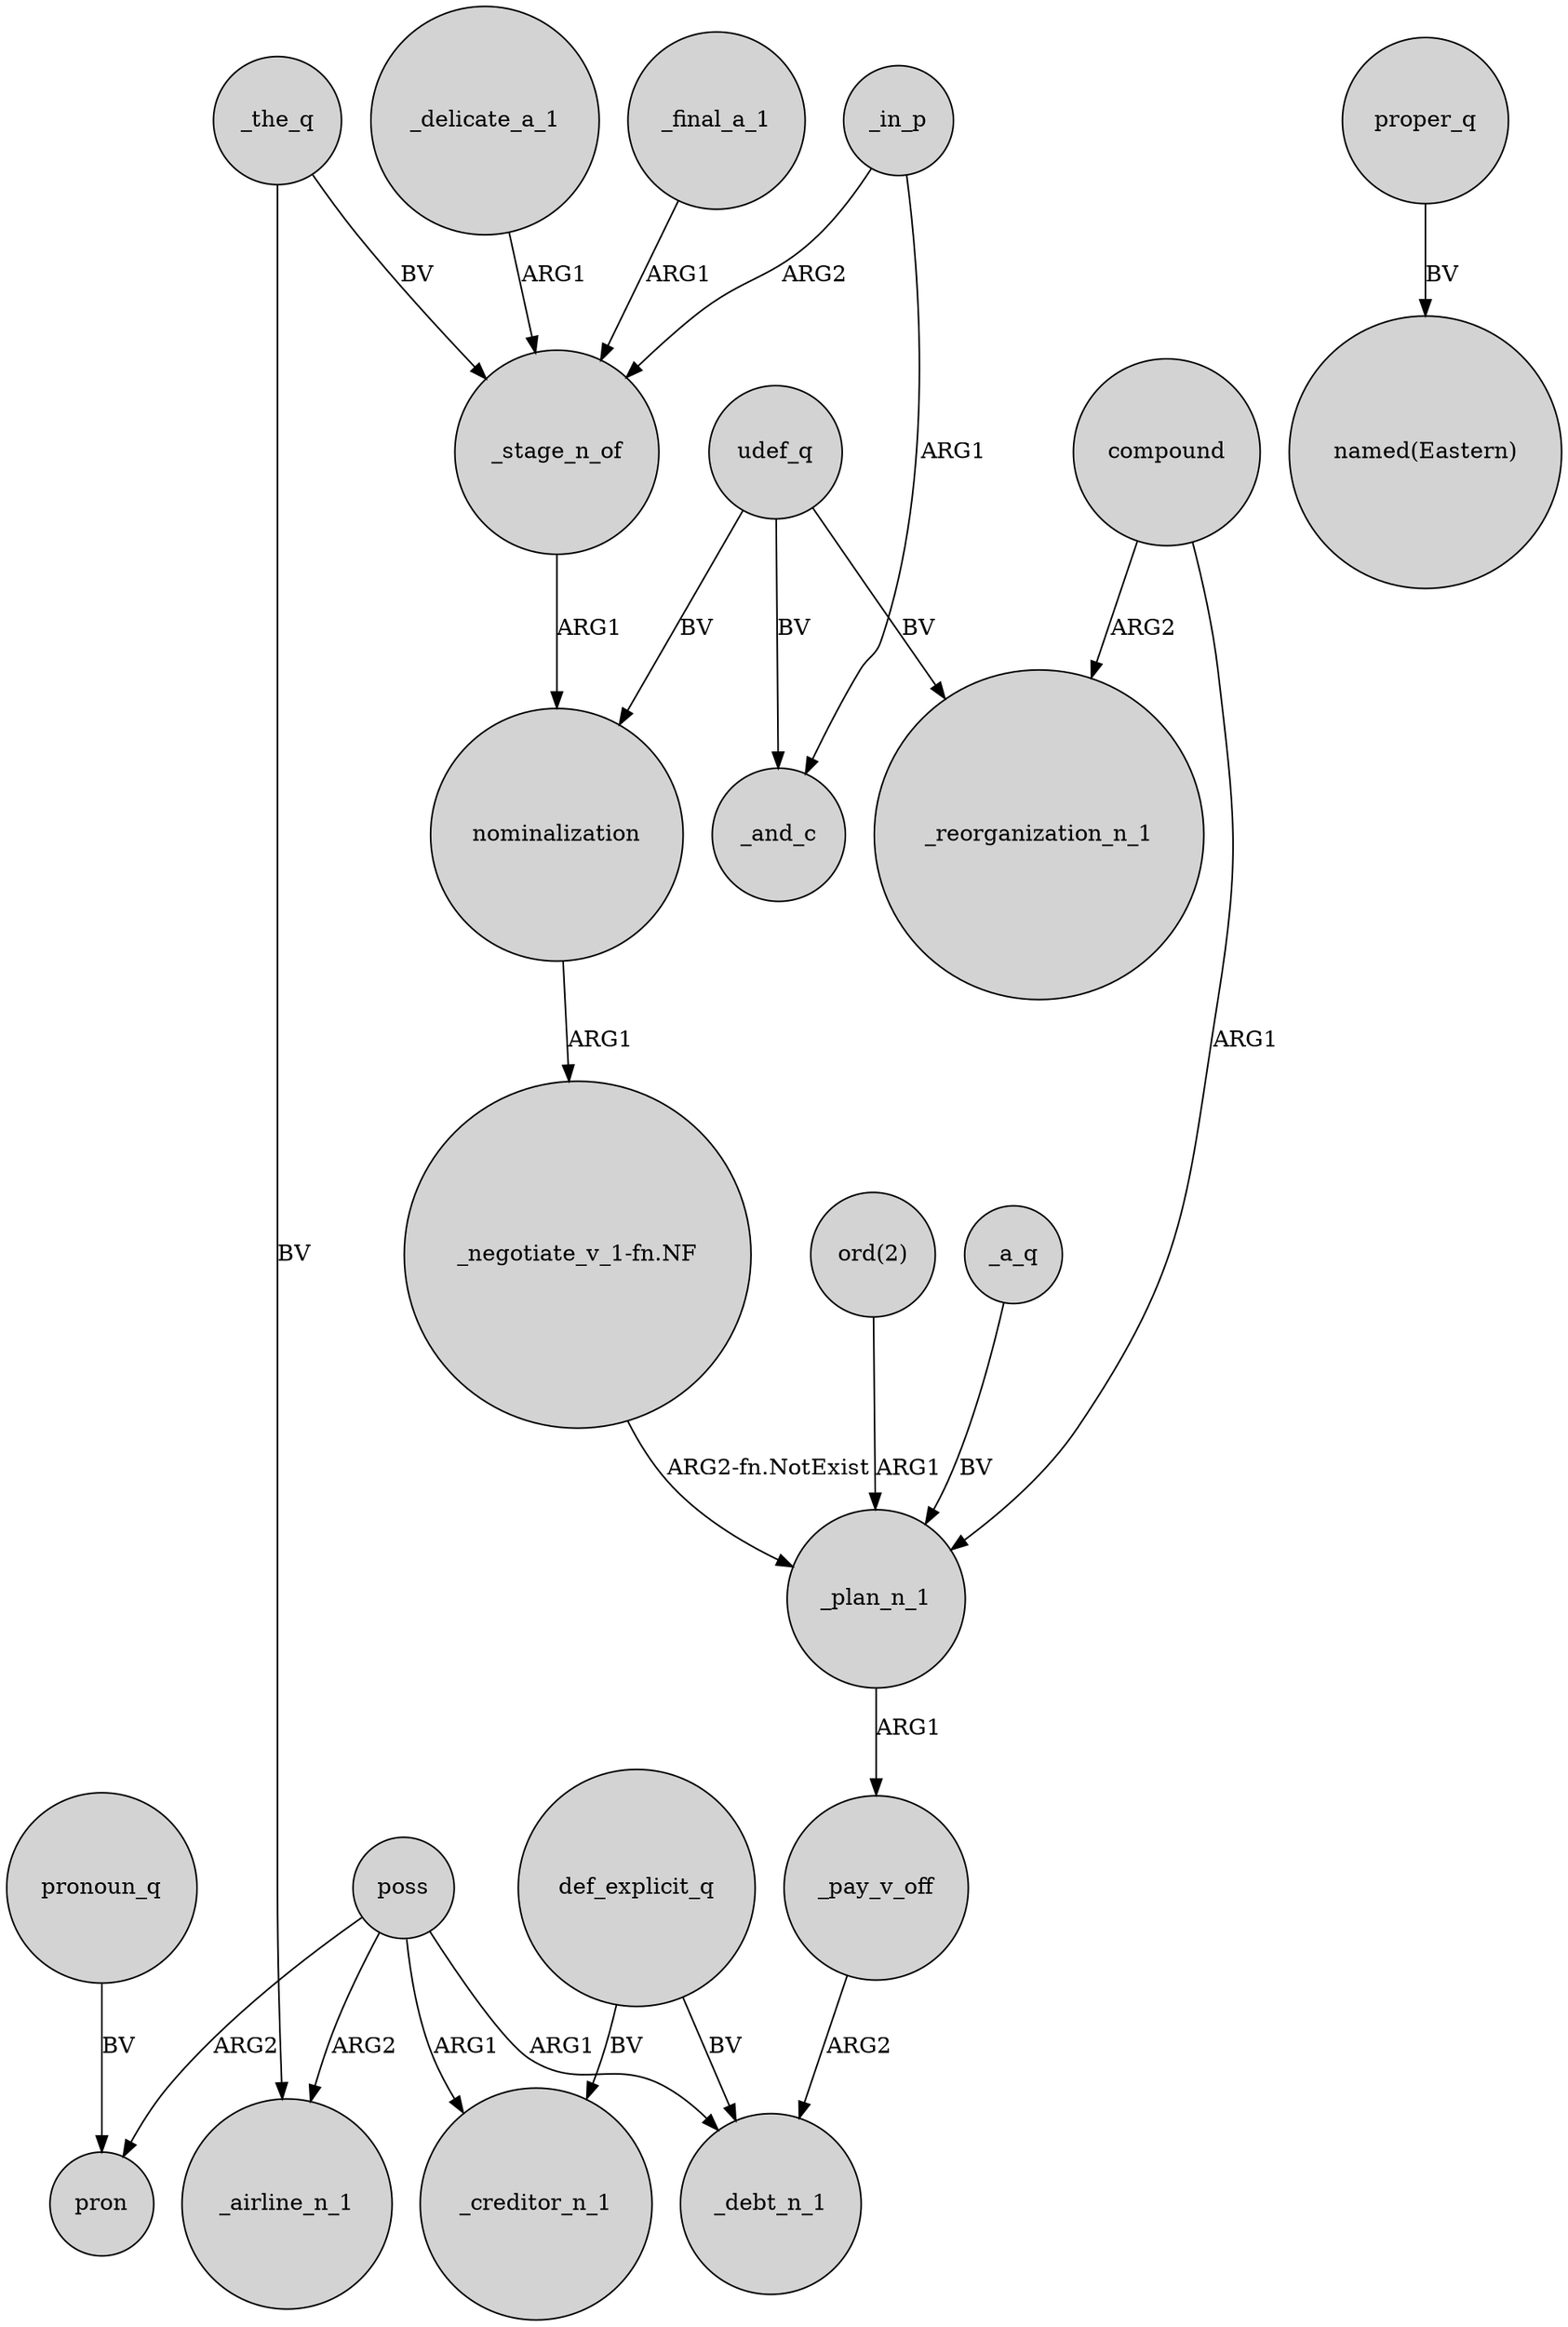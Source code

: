 digraph {
	node [shape=circle style=filled]
	_pay_v_off -> _debt_n_1 [label=ARG2]
	poss -> pron [label=ARG2]
	_the_q -> _stage_n_of [label=BV]
	_final_a_1 -> _stage_n_of [label=ARG1]
	poss -> _creditor_n_1 [label=ARG1]
	compound -> _plan_n_1 [label=ARG1]
	proper_q -> "named(Eastern)" [label=BV]
	_delicate_a_1 -> _stage_n_of [label=ARG1]
	_in_p -> _stage_n_of [label=ARG2]
	_stage_n_of -> nominalization [label=ARG1]
	_plan_n_1 -> _pay_v_off [label=ARG1]
	"ord(2)" -> _plan_n_1 [label=ARG1]
	pronoun_q -> pron [label=BV]
	def_explicit_q -> _debt_n_1 [label=BV]
	"_negotiate_v_1-fn.NF" -> _plan_n_1 [label="ARG2-fn.NotExist"]
	compound -> _reorganization_n_1 [label=ARG2]
	_the_q -> _airline_n_1 [label=BV]
	nominalization -> "_negotiate_v_1-fn.NF" [label=ARG1]
	_in_p -> _and_c [label=ARG1]
	udef_q -> nominalization [label=BV]
	poss -> _debt_n_1 [label=ARG1]
	def_explicit_q -> _creditor_n_1 [label=BV]
	udef_q -> _and_c [label=BV]
	udef_q -> _reorganization_n_1 [label=BV]
	_a_q -> _plan_n_1 [label=BV]
	poss -> _airline_n_1 [label=ARG2]
}
